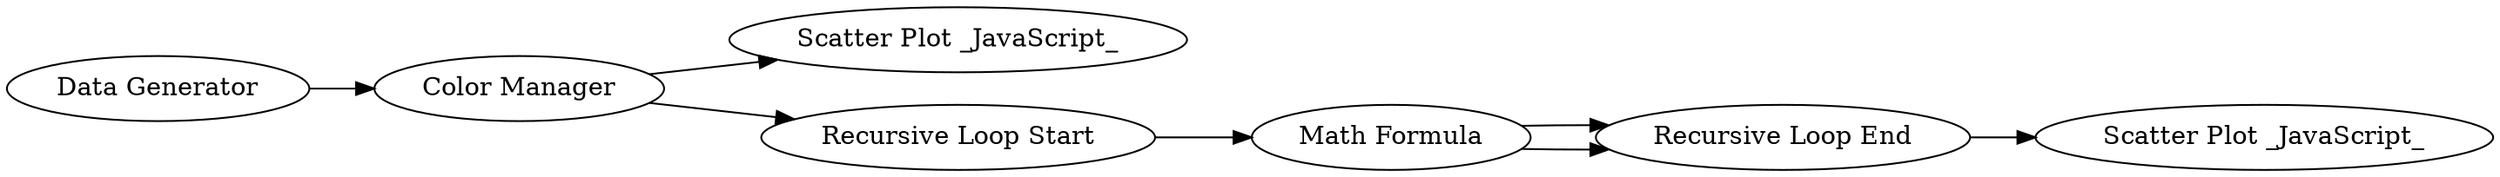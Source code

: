 digraph {
	23 [label="Data Generator"]
	26 [label="Color Manager"]
	35 [label="Math Formula"]
	36 [label="Scatter Plot _JavaScript_"]
	37 [label="Scatter Plot _JavaScript_"]
	38 [label="Recursive Loop End"]
	39 [label="Recursive Loop Start"]
	23 -> 26
	26 -> 36
	26 -> 39
	35 -> 38
	35 -> 38
	38 -> 37
	39 -> 35
	rankdir=LR
}
